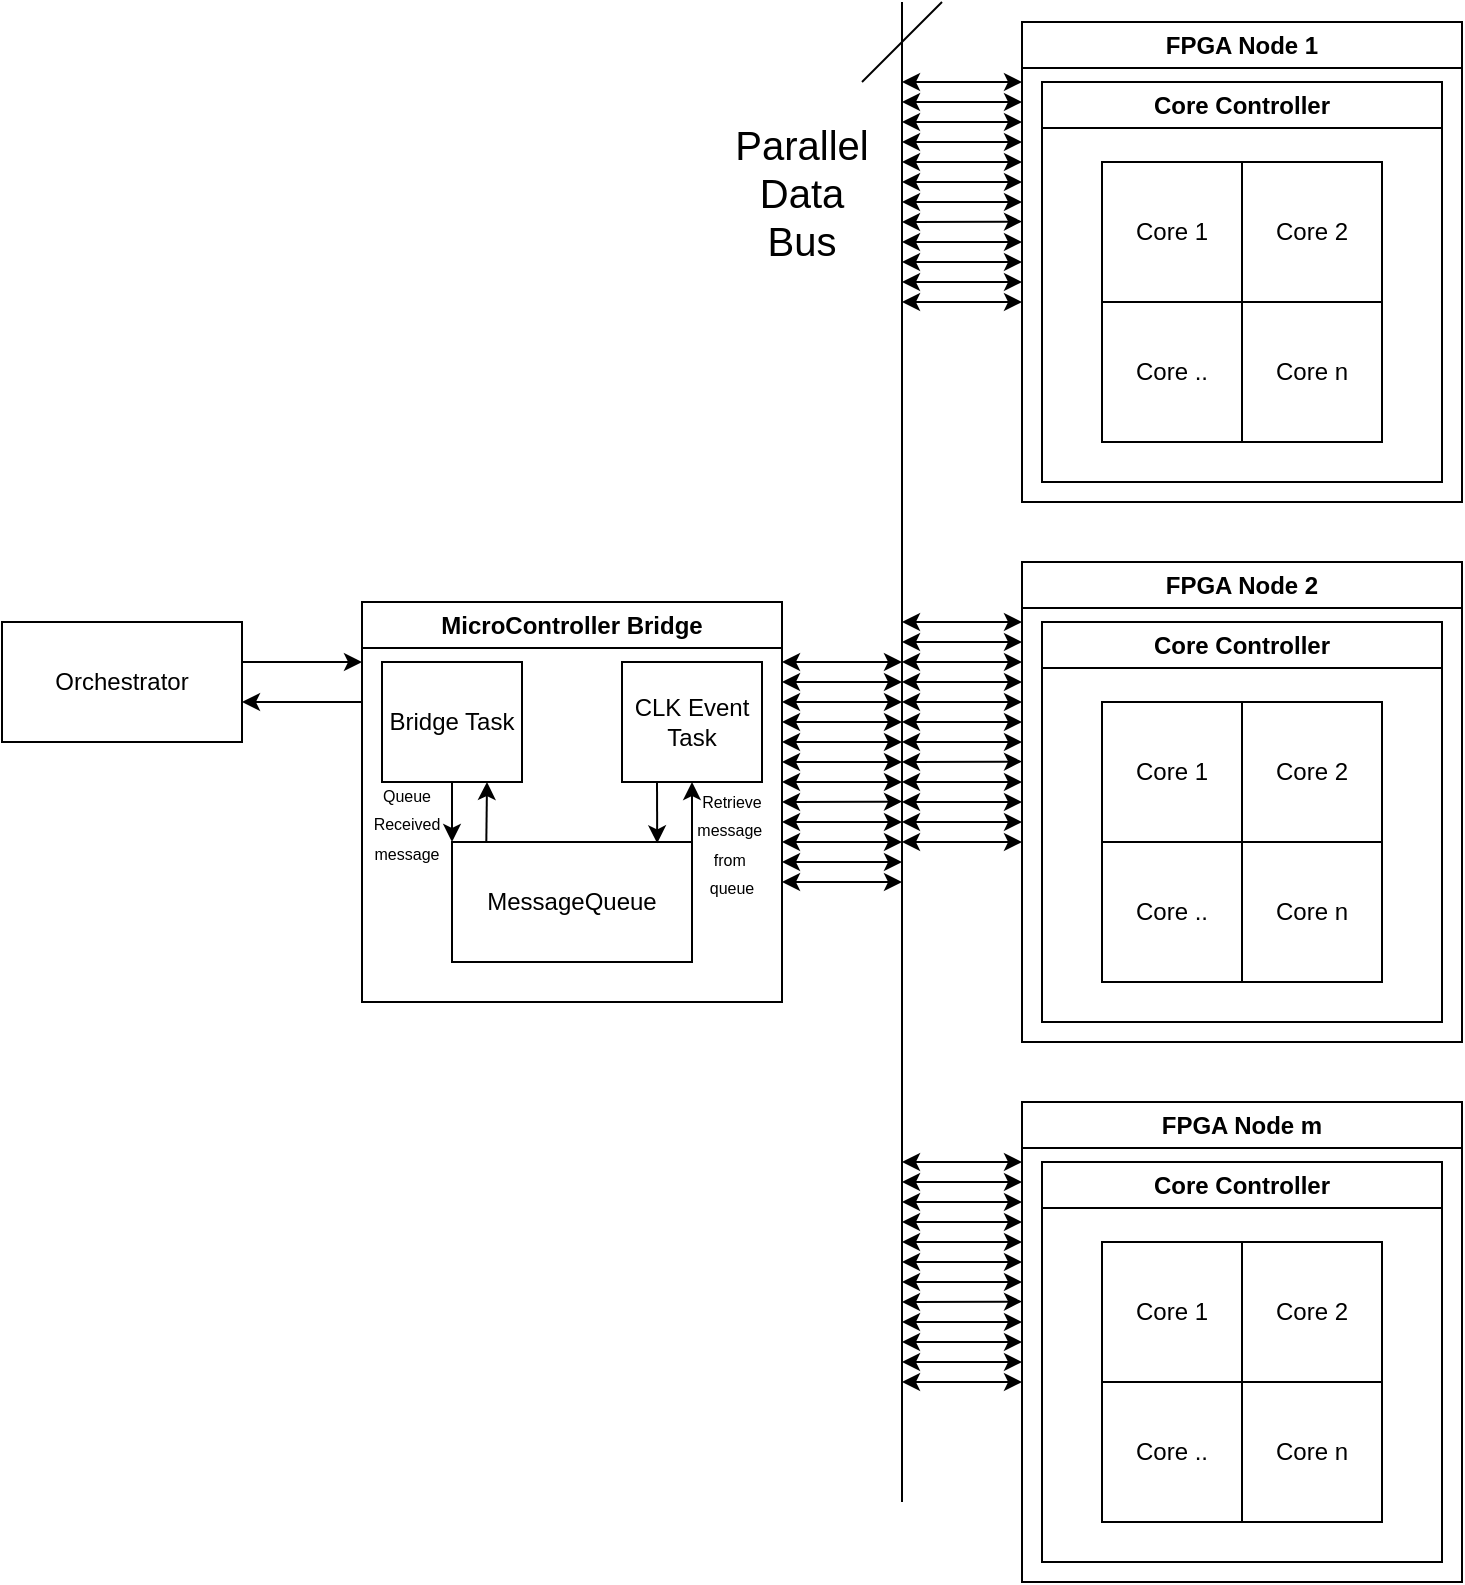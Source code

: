 <mxfile version="22.0.8" type="github">
  <diagram name="Page-1" id="uKjtFc9M2Uwl9UPxMeZr">
    <mxGraphModel dx="420" dy="262" grid="1" gridSize="10" guides="1" tooltips="1" connect="1" arrows="1" fold="1" page="1" pageScale="1" pageWidth="850" pageHeight="1100" math="0" shadow="0">
      <root>
        <mxCell id="0" />
        <mxCell id="1" parent="0" />
        <mxCell id="V9A5m8MpLYF5WDy2gn7o-1" value="MicroController Bridge" style="swimlane;whiteSpace=wrap;html=1;" parent="1" vertex="1">
          <mxGeometry x="250" y="310" width="210" height="200" as="geometry" />
        </mxCell>
        <mxCell id="V9A5m8MpLYF5WDy2gn7o-83" value="Bridge Task" style="rounded=0;whiteSpace=wrap;html=1;" parent="V9A5m8MpLYF5WDy2gn7o-1" vertex="1">
          <mxGeometry x="10" y="30" width="70" height="60" as="geometry" />
        </mxCell>
        <mxCell id="V9A5m8MpLYF5WDy2gn7o-84" value="CLK Event Task" style="rounded=0;whiteSpace=wrap;html=1;" parent="V9A5m8MpLYF5WDy2gn7o-1" vertex="1">
          <mxGeometry x="130" y="30" width="70" height="60" as="geometry" />
        </mxCell>
        <mxCell id="O0PuOpKHKlJurByZHvD9-2" value="MessageQueue" style="rounded=0;whiteSpace=wrap;html=1;" vertex="1" parent="V9A5m8MpLYF5WDy2gn7o-1">
          <mxGeometry x="45" y="120" width="120" height="60" as="geometry" />
        </mxCell>
        <mxCell id="O0PuOpKHKlJurByZHvD9-3" value="" style="endArrow=classic;html=1;rounded=0;exitX=0.5;exitY=1;exitDx=0;exitDy=0;entryX=0;entryY=0;entryDx=0;entryDy=0;" edge="1" parent="V9A5m8MpLYF5WDy2gn7o-1" source="V9A5m8MpLYF5WDy2gn7o-83" target="O0PuOpKHKlJurByZHvD9-2">
          <mxGeometry width="50" height="50" relative="1" as="geometry">
            <mxPoint x="80" y="140" as="sourcePoint" />
            <mxPoint x="130" y="90" as="targetPoint" />
          </mxGeometry>
        </mxCell>
        <mxCell id="O0PuOpKHKlJurByZHvD9-4" value="" style="endArrow=classic;html=1;rounded=0;entryX=0.5;entryY=1;entryDx=0;entryDy=0;exitX=1;exitY=0;exitDx=0;exitDy=0;" edge="1" parent="V9A5m8MpLYF5WDy2gn7o-1" source="O0PuOpKHKlJurByZHvD9-2" target="V9A5m8MpLYF5WDy2gn7o-84">
          <mxGeometry width="50" height="50" relative="1" as="geometry">
            <mxPoint x="140" y="140" as="sourcePoint" />
            <mxPoint x="190" y="90" as="targetPoint" />
          </mxGeometry>
        </mxCell>
        <mxCell id="O0PuOpKHKlJurByZHvD9-5" value="&lt;font style=&quot;font-size: 8px;&quot;&gt;Queue Received message&lt;br&gt;&lt;/font&gt;" style="text;html=1;strokeColor=none;fillColor=none;align=center;verticalAlign=middle;whiteSpace=wrap;rounded=0;" vertex="1" parent="V9A5m8MpLYF5WDy2gn7o-1">
          <mxGeometry y="100" width="45" height="20" as="geometry" />
        </mxCell>
        <mxCell id="O0PuOpKHKlJurByZHvD9-7" value="&lt;div&gt;&lt;font style=&quot;font-size: 8px;&quot;&gt;Retrieve message&amp;nbsp;&lt;/font&gt;&lt;/div&gt;&lt;div&gt;&lt;font style=&quot;font-size: 8px;&quot;&gt;from&amp;nbsp;&lt;/font&gt;&lt;/div&gt;&lt;div&gt;&lt;font style=&quot;font-size: 8px;&quot;&gt;queue&lt;/font&gt;&lt;/div&gt;" style="text;html=1;strokeColor=none;fillColor=none;align=center;verticalAlign=middle;whiteSpace=wrap;rounded=0;" vertex="1" parent="V9A5m8MpLYF5WDy2gn7o-1">
          <mxGeometry x="170" y="110" width="30" height="20" as="geometry" />
        </mxCell>
        <mxCell id="O0PuOpKHKlJurByZHvD9-18" value="" style="endArrow=classic;html=1;rounded=0;entryX=0.855;entryY=0.011;entryDx=0;entryDy=0;exitX=0.25;exitY=1;exitDx=0;exitDy=0;entryPerimeter=0;" edge="1" parent="V9A5m8MpLYF5WDy2gn7o-1" source="V9A5m8MpLYF5WDy2gn7o-84" target="O0PuOpKHKlJurByZHvD9-2">
          <mxGeometry width="50" height="50" relative="1" as="geometry">
            <mxPoint x="100" y="90" as="sourcePoint" />
            <mxPoint x="150" y="40" as="targetPoint" />
          </mxGeometry>
        </mxCell>
        <mxCell id="O0PuOpKHKlJurByZHvD9-19" value="" style="endArrow=classic;html=1;rounded=0;entryX=0.75;entryY=1;entryDx=0;entryDy=0;exitX=0.143;exitY=-0.004;exitDx=0;exitDy=0;exitPerimeter=0;" edge="1" parent="V9A5m8MpLYF5WDy2gn7o-1" source="O0PuOpKHKlJurByZHvD9-2" target="V9A5m8MpLYF5WDy2gn7o-83">
          <mxGeometry width="50" height="50" relative="1" as="geometry">
            <mxPoint x="50" y="150" as="sourcePoint" />
            <mxPoint x="100" y="100" as="targetPoint" />
          </mxGeometry>
        </mxCell>
        <mxCell id="V9A5m8MpLYF5WDy2gn7o-2" value="FPGA Node 1" style="swimlane;whiteSpace=wrap;html=1;" parent="1" vertex="1">
          <mxGeometry x="580" y="20" width="220" height="240" as="geometry" />
        </mxCell>
        <mxCell id="V9A5m8MpLYF5WDy2gn7o-7" value="Core Controller" style="swimlane;whiteSpace=wrap;html=1;" parent="V9A5m8MpLYF5WDy2gn7o-2" vertex="1">
          <mxGeometry x="10" y="30" width="200" height="200" as="geometry" />
        </mxCell>
        <mxCell id="V9A5m8MpLYF5WDy2gn7o-10" value="Core 1" style="rounded=0;whiteSpace=wrap;html=1;" parent="V9A5m8MpLYF5WDy2gn7o-7" vertex="1">
          <mxGeometry x="30" y="40" width="70" height="70" as="geometry" />
        </mxCell>
        <mxCell id="V9A5m8MpLYF5WDy2gn7o-11" value="Core 2" style="rounded=0;whiteSpace=wrap;html=1;" parent="V9A5m8MpLYF5WDy2gn7o-7" vertex="1">
          <mxGeometry x="100" y="40" width="70" height="70" as="geometry" />
        </mxCell>
        <mxCell id="V9A5m8MpLYF5WDy2gn7o-12" value="Core .." style="rounded=0;whiteSpace=wrap;html=1;" parent="V9A5m8MpLYF5WDy2gn7o-7" vertex="1">
          <mxGeometry x="30" y="110" width="70" height="70" as="geometry" />
        </mxCell>
        <mxCell id="V9A5m8MpLYF5WDy2gn7o-13" value="Core n" style="rounded=0;whiteSpace=wrap;html=1;" parent="V9A5m8MpLYF5WDy2gn7o-7" vertex="1">
          <mxGeometry x="100" y="110" width="70" height="70" as="geometry" />
        </mxCell>
        <mxCell id="V9A5m8MpLYF5WDy2gn7o-3" value="Orchestrator" style="rounded=0;whiteSpace=wrap;html=1;" parent="1" vertex="1">
          <mxGeometry x="70" y="320" width="120" height="60" as="geometry" />
        </mxCell>
        <mxCell id="V9A5m8MpLYF5WDy2gn7o-14" value="FPGA Node 2" style="swimlane;whiteSpace=wrap;html=1;" parent="1" vertex="1">
          <mxGeometry x="580" y="290" width="220" height="240" as="geometry" />
        </mxCell>
        <mxCell id="V9A5m8MpLYF5WDy2gn7o-15" value="Core Controller" style="swimlane;whiteSpace=wrap;html=1;" parent="V9A5m8MpLYF5WDy2gn7o-14" vertex="1">
          <mxGeometry x="10" y="30" width="200" height="200" as="geometry" />
        </mxCell>
        <mxCell id="V9A5m8MpLYF5WDy2gn7o-16" value="Core 1" style="rounded=0;whiteSpace=wrap;html=1;" parent="V9A5m8MpLYF5WDy2gn7o-15" vertex="1">
          <mxGeometry x="30" y="40" width="70" height="70" as="geometry" />
        </mxCell>
        <mxCell id="V9A5m8MpLYF5WDy2gn7o-17" value="Core 2" style="rounded=0;whiteSpace=wrap;html=1;" parent="V9A5m8MpLYF5WDy2gn7o-15" vertex="1">
          <mxGeometry x="100" y="40" width="70" height="70" as="geometry" />
        </mxCell>
        <mxCell id="V9A5m8MpLYF5WDy2gn7o-18" value="Core .." style="rounded=0;whiteSpace=wrap;html=1;" parent="V9A5m8MpLYF5WDy2gn7o-15" vertex="1">
          <mxGeometry x="30" y="110" width="70" height="70" as="geometry" />
        </mxCell>
        <mxCell id="V9A5m8MpLYF5WDy2gn7o-19" value="Core n" style="rounded=0;whiteSpace=wrap;html=1;" parent="V9A5m8MpLYF5WDy2gn7o-15" vertex="1">
          <mxGeometry x="100" y="110" width="70" height="70" as="geometry" />
        </mxCell>
        <mxCell id="V9A5m8MpLYF5WDy2gn7o-20" value="FPGA Node m" style="swimlane;whiteSpace=wrap;html=1;" parent="1" vertex="1">
          <mxGeometry x="580" y="560" width="220" height="240" as="geometry" />
        </mxCell>
        <mxCell id="V9A5m8MpLYF5WDy2gn7o-21" value="Core Controller" style="swimlane;whiteSpace=wrap;html=1;" parent="V9A5m8MpLYF5WDy2gn7o-20" vertex="1">
          <mxGeometry x="10" y="30" width="200" height="200" as="geometry" />
        </mxCell>
        <mxCell id="V9A5m8MpLYF5WDy2gn7o-22" value="Core 1" style="rounded=0;whiteSpace=wrap;html=1;" parent="V9A5m8MpLYF5WDy2gn7o-21" vertex="1">
          <mxGeometry x="30" y="40" width="70" height="70" as="geometry" />
        </mxCell>
        <mxCell id="V9A5m8MpLYF5WDy2gn7o-23" value="Core 2" style="rounded=0;whiteSpace=wrap;html=1;" parent="V9A5m8MpLYF5WDy2gn7o-21" vertex="1">
          <mxGeometry x="100" y="40" width="70" height="70" as="geometry" />
        </mxCell>
        <mxCell id="V9A5m8MpLYF5WDy2gn7o-24" value="Core .." style="rounded=0;whiteSpace=wrap;html=1;" parent="V9A5m8MpLYF5WDy2gn7o-21" vertex="1">
          <mxGeometry x="30" y="110" width="70" height="70" as="geometry" />
        </mxCell>
        <mxCell id="V9A5m8MpLYF5WDy2gn7o-25" value="Core n" style="rounded=0;whiteSpace=wrap;html=1;" parent="V9A5m8MpLYF5WDy2gn7o-21" vertex="1">
          <mxGeometry x="100" y="110" width="70" height="70" as="geometry" />
        </mxCell>
        <mxCell id="V9A5m8MpLYF5WDy2gn7o-26" value="" style="endArrow=classic;html=1;rounded=0;" parent="1" edge="1">
          <mxGeometry width="50" height="50" relative="1" as="geometry">
            <mxPoint x="190" y="340" as="sourcePoint" />
            <mxPoint x="250" y="340" as="targetPoint" />
          </mxGeometry>
        </mxCell>
        <mxCell id="V9A5m8MpLYF5WDy2gn7o-27" value="" style="endArrow=classic;html=1;rounded=0;exitX=0;exitY=0.25;exitDx=0;exitDy=0;" parent="1" source="V9A5m8MpLYF5WDy2gn7o-1" edge="1">
          <mxGeometry width="50" height="50" relative="1" as="geometry">
            <mxPoint x="270" y="360" as="sourcePoint" />
            <mxPoint x="190" y="360" as="targetPoint" />
          </mxGeometry>
        </mxCell>
        <mxCell id="V9A5m8MpLYF5WDy2gn7o-28" value="" style="endArrow=none;html=1;rounded=0;" parent="1" edge="1">
          <mxGeometry width="50" height="50" relative="1" as="geometry">
            <mxPoint x="520" y="760" as="sourcePoint" />
            <mxPoint x="520" y="10" as="targetPoint" />
          </mxGeometry>
        </mxCell>
        <mxCell id="V9A5m8MpLYF5WDy2gn7o-29" value="" style="endArrow=none;html=1;rounded=0;" parent="1" edge="1">
          <mxGeometry width="50" height="50" relative="1" as="geometry">
            <mxPoint x="500" y="50" as="sourcePoint" />
            <mxPoint x="540" y="10" as="targetPoint" />
          </mxGeometry>
        </mxCell>
        <mxCell id="V9A5m8MpLYF5WDy2gn7o-30" value="&lt;font style=&quot;font-size: 20px;&quot;&gt;Parallel Data Bus&lt;br&gt;&lt;/font&gt;" style="text;html=1;strokeColor=none;fillColor=none;align=center;verticalAlign=middle;whiteSpace=wrap;rounded=0;" parent="1" vertex="1">
          <mxGeometry x="440" y="90" width="60" height="30" as="geometry" />
        </mxCell>
        <mxCell id="V9A5m8MpLYF5WDy2gn7o-35" value="" style="endArrow=classic;startArrow=classic;html=1;rounded=0;" parent="1" edge="1">
          <mxGeometry width="50" height="50" relative="1" as="geometry">
            <mxPoint x="520" y="340" as="sourcePoint" />
            <mxPoint x="460" y="340" as="targetPoint" />
          </mxGeometry>
        </mxCell>
        <mxCell id="V9A5m8MpLYF5WDy2gn7o-36" value="" style="endArrow=classic;startArrow=classic;html=1;rounded=0;" parent="1" edge="1">
          <mxGeometry width="50" height="50" relative="1" as="geometry">
            <mxPoint x="520" y="350" as="sourcePoint" />
            <mxPoint x="460" y="350" as="targetPoint" />
          </mxGeometry>
        </mxCell>
        <mxCell id="V9A5m8MpLYF5WDy2gn7o-37" value="" style="endArrow=classic;startArrow=classic;html=1;rounded=0;entryX=1;entryY=0.25;entryDx=0;entryDy=0;" parent="1" edge="1" target="V9A5m8MpLYF5WDy2gn7o-1">
          <mxGeometry width="50" height="50" relative="1" as="geometry">
            <mxPoint x="520" y="360" as="sourcePoint" />
            <mxPoint x="480" y="360" as="targetPoint" />
          </mxGeometry>
        </mxCell>
        <mxCell id="V9A5m8MpLYF5WDy2gn7o-38" value="" style="endArrow=classic;startArrow=classic;html=1;rounded=0;" parent="1" edge="1">
          <mxGeometry width="50" height="50" relative="1" as="geometry">
            <mxPoint x="520" y="370" as="sourcePoint" />
            <mxPoint x="460" y="370" as="targetPoint" />
          </mxGeometry>
        </mxCell>
        <mxCell id="V9A5m8MpLYF5WDy2gn7o-39" value="" style="endArrow=classic;startArrow=classic;html=1;rounded=0;" parent="1" edge="1">
          <mxGeometry width="50" height="50" relative="1" as="geometry">
            <mxPoint x="520" y="380" as="sourcePoint" />
            <mxPoint x="460" y="380" as="targetPoint" />
          </mxGeometry>
        </mxCell>
        <mxCell id="V9A5m8MpLYF5WDy2gn7o-40" value="" style="endArrow=classic;startArrow=classic;html=1;rounded=0;" parent="1" edge="1">
          <mxGeometry width="50" height="50" relative="1" as="geometry">
            <mxPoint x="520" y="390" as="sourcePoint" />
            <mxPoint x="460" y="390" as="targetPoint" />
          </mxGeometry>
        </mxCell>
        <mxCell id="V9A5m8MpLYF5WDy2gn7o-41" value="" style="endArrow=classic;startArrow=classic;html=1;rounded=0;" parent="1" edge="1">
          <mxGeometry width="50" height="50" relative="1" as="geometry">
            <mxPoint x="520" y="400" as="sourcePoint" />
            <mxPoint x="460" y="400" as="targetPoint" />
          </mxGeometry>
        </mxCell>
        <mxCell id="V9A5m8MpLYF5WDy2gn7o-42" value="" style="endArrow=classic;startArrow=classic;html=1;rounded=0;entryX=1;entryY=0.5;entryDx=0;entryDy=0;" parent="1" edge="1" target="V9A5m8MpLYF5WDy2gn7o-1">
          <mxGeometry width="50" height="50" relative="1" as="geometry">
            <mxPoint x="520" y="409.8" as="sourcePoint" />
            <mxPoint x="480" y="409.8" as="targetPoint" />
          </mxGeometry>
        </mxCell>
        <mxCell id="V9A5m8MpLYF5WDy2gn7o-43" value="" style="endArrow=classic;startArrow=classic;html=1;rounded=0;" parent="1" edge="1">
          <mxGeometry width="50" height="50" relative="1" as="geometry">
            <mxPoint x="520" y="420" as="sourcePoint" />
            <mxPoint x="460" y="420" as="targetPoint" />
          </mxGeometry>
        </mxCell>
        <mxCell id="V9A5m8MpLYF5WDy2gn7o-44" value="" style="endArrow=classic;startArrow=classic;html=1;rounded=0;" parent="1" edge="1">
          <mxGeometry width="50" height="50" relative="1" as="geometry">
            <mxPoint x="520" y="430" as="sourcePoint" />
            <mxPoint x="460" y="430" as="targetPoint" />
          </mxGeometry>
        </mxCell>
        <mxCell id="V9A5m8MpLYF5WDy2gn7o-45" value="" style="endArrow=classic;startArrow=classic;html=1;rounded=0;" parent="1" edge="1">
          <mxGeometry width="50" height="50" relative="1" as="geometry">
            <mxPoint x="520" y="440" as="sourcePoint" />
            <mxPoint x="460" y="440" as="targetPoint" />
          </mxGeometry>
        </mxCell>
        <mxCell id="V9A5m8MpLYF5WDy2gn7o-46" value="" style="endArrow=classic;startArrow=classic;html=1;rounded=0;" parent="1" edge="1">
          <mxGeometry width="50" height="50" relative="1" as="geometry">
            <mxPoint x="520" y="450" as="sourcePoint" />
            <mxPoint x="460" y="450" as="targetPoint" />
          </mxGeometry>
        </mxCell>
        <mxCell id="V9A5m8MpLYF5WDy2gn7o-47" value="" style="endArrow=classic;startArrow=classic;html=1;rounded=0;" parent="1" edge="1">
          <mxGeometry width="50" height="50" relative="1" as="geometry">
            <mxPoint x="580" y="50" as="sourcePoint" />
            <mxPoint x="520" y="50" as="targetPoint" />
          </mxGeometry>
        </mxCell>
        <mxCell id="V9A5m8MpLYF5WDy2gn7o-48" value="" style="endArrow=classic;startArrow=classic;html=1;rounded=0;" parent="1" edge="1">
          <mxGeometry width="50" height="50" relative="1" as="geometry">
            <mxPoint x="580" y="60" as="sourcePoint" />
            <mxPoint x="520" y="60" as="targetPoint" />
          </mxGeometry>
        </mxCell>
        <mxCell id="V9A5m8MpLYF5WDy2gn7o-49" value="" style="endArrow=classic;startArrow=classic;html=1;rounded=0;" parent="1" edge="1">
          <mxGeometry width="50" height="50" relative="1" as="geometry">
            <mxPoint x="580" y="70" as="sourcePoint" />
            <mxPoint x="520" y="70" as="targetPoint" />
          </mxGeometry>
        </mxCell>
        <mxCell id="V9A5m8MpLYF5WDy2gn7o-50" value="" style="endArrow=classic;startArrow=classic;html=1;rounded=0;" parent="1" edge="1">
          <mxGeometry width="50" height="50" relative="1" as="geometry">
            <mxPoint x="580" y="80" as="sourcePoint" />
            <mxPoint x="520" y="80" as="targetPoint" />
          </mxGeometry>
        </mxCell>
        <mxCell id="V9A5m8MpLYF5WDy2gn7o-51" value="" style="endArrow=classic;startArrow=classic;html=1;rounded=0;" parent="1" edge="1">
          <mxGeometry width="50" height="50" relative="1" as="geometry">
            <mxPoint x="580" y="90" as="sourcePoint" />
            <mxPoint x="520" y="90" as="targetPoint" />
          </mxGeometry>
        </mxCell>
        <mxCell id="V9A5m8MpLYF5WDy2gn7o-52" value="" style="endArrow=classic;startArrow=classic;html=1;rounded=0;" parent="1" edge="1">
          <mxGeometry width="50" height="50" relative="1" as="geometry">
            <mxPoint x="580" y="100" as="sourcePoint" />
            <mxPoint x="520" y="100" as="targetPoint" />
          </mxGeometry>
        </mxCell>
        <mxCell id="V9A5m8MpLYF5WDy2gn7o-53" value="" style="endArrow=classic;startArrow=classic;html=1;rounded=0;" parent="1" edge="1">
          <mxGeometry width="50" height="50" relative="1" as="geometry">
            <mxPoint x="580" y="110" as="sourcePoint" />
            <mxPoint x="520" y="110" as="targetPoint" />
          </mxGeometry>
        </mxCell>
        <mxCell id="V9A5m8MpLYF5WDy2gn7o-54" value="" style="endArrow=classic;startArrow=classic;html=1;rounded=0;" parent="1" edge="1">
          <mxGeometry width="50" height="50" relative="1" as="geometry">
            <mxPoint x="580" y="119.8" as="sourcePoint" />
            <mxPoint x="520" y="120" as="targetPoint" />
          </mxGeometry>
        </mxCell>
        <mxCell id="V9A5m8MpLYF5WDy2gn7o-55" value="" style="endArrow=classic;startArrow=classic;html=1;rounded=0;" parent="1" edge="1">
          <mxGeometry width="50" height="50" relative="1" as="geometry">
            <mxPoint x="580" y="130" as="sourcePoint" />
            <mxPoint x="520" y="130" as="targetPoint" />
          </mxGeometry>
        </mxCell>
        <mxCell id="V9A5m8MpLYF5WDy2gn7o-56" value="" style="endArrow=classic;startArrow=classic;html=1;rounded=0;" parent="1" edge="1">
          <mxGeometry width="50" height="50" relative="1" as="geometry">
            <mxPoint x="580" y="140" as="sourcePoint" />
            <mxPoint x="520" y="140" as="targetPoint" />
          </mxGeometry>
        </mxCell>
        <mxCell id="V9A5m8MpLYF5WDy2gn7o-57" value="" style="endArrow=classic;startArrow=classic;html=1;rounded=0;" parent="1" edge="1">
          <mxGeometry width="50" height="50" relative="1" as="geometry">
            <mxPoint x="580" y="150" as="sourcePoint" />
            <mxPoint x="520" y="150" as="targetPoint" />
          </mxGeometry>
        </mxCell>
        <mxCell id="V9A5m8MpLYF5WDy2gn7o-58" value="" style="endArrow=classic;startArrow=classic;html=1;rounded=0;" parent="1" edge="1">
          <mxGeometry width="50" height="50" relative="1" as="geometry">
            <mxPoint x="580" y="160" as="sourcePoint" />
            <mxPoint x="520" y="160" as="targetPoint" />
          </mxGeometry>
        </mxCell>
        <mxCell id="V9A5m8MpLYF5WDy2gn7o-59" value="" style="endArrow=classic;startArrow=classic;html=1;rounded=0;" parent="1" edge="1">
          <mxGeometry width="50" height="50" relative="1" as="geometry">
            <mxPoint x="580" y="320" as="sourcePoint" />
            <mxPoint x="520" y="320" as="targetPoint" />
          </mxGeometry>
        </mxCell>
        <mxCell id="V9A5m8MpLYF5WDy2gn7o-60" value="" style="endArrow=classic;startArrow=classic;html=1;rounded=0;" parent="1" edge="1">
          <mxGeometry width="50" height="50" relative="1" as="geometry">
            <mxPoint x="580" y="330" as="sourcePoint" />
            <mxPoint x="520" y="330" as="targetPoint" />
          </mxGeometry>
        </mxCell>
        <mxCell id="V9A5m8MpLYF5WDy2gn7o-61" value="" style="endArrow=classic;startArrow=classic;html=1;rounded=0;" parent="1" edge="1">
          <mxGeometry width="50" height="50" relative="1" as="geometry">
            <mxPoint x="580" y="340" as="sourcePoint" />
            <mxPoint x="520" y="340" as="targetPoint" />
          </mxGeometry>
        </mxCell>
        <mxCell id="V9A5m8MpLYF5WDy2gn7o-62" value="" style="endArrow=classic;startArrow=classic;html=1;rounded=0;" parent="1" edge="1">
          <mxGeometry width="50" height="50" relative="1" as="geometry">
            <mxPoint x="580" y="350" as="sourcePoint" />
            <mxPoint x="520" y="350" as="targetPoint" />
          </mxGeometry>
        </mxCell>
        <mxCell id="V9A5m8MpLYF5WDy2gn7o-63" value="" style="endArrow=classic;startArrow=classic;html=1;rounded=0;" parent="1" edge="1">
          <mxGeometry width="50" height="50" relative="1" as="geometry">
            <mxPoint x="580" y="360" as="sourcePoint" />
            <mxPoint x="520" y="360" as="targetPoint" />
          </mxGeometry>
        </mxCell>
        <mxCell id="V9A5m8MpLYF5WDy2gn7o-64" value="" style="endArrow=classic;startArrow=classic;html=1;rounded=0;" parent="1" edge="1">
          <mxGeometry width="50" height="50" relative="1" as="geometry">
            <mxPoint x="580" y="370" as="sourcePoint" />
            <mxPoint x="520" y="370" as="targetPoint" />
          </mxGeometry>
        </mxCell>
        <mxCell id="V9A5m8MpLYF5WDy2gn7o-65" value="" style="endArrow=classic;startArrow=classic;html=1;rounded=0;" parent="1" edge="1">
          <mxGeometry width="50" height="50" relative="1" as="geometry">
            <mxPoint x="580" y="380" as="sourcePoint" />
            <mxPoint x="520" y="380" as="targetPoint" />
          </mxGeometry>
        </mxCell>
        <mxCell id="V9A5m8MpLYF5WDy2gn7o-66" value="" style="endArrow=classic;startArrow=classic;html=1;rounded=0;" parent="1" edge="1">
          <mxGeometry width="50" height="50" relative="1" as="geometry">
            <mxPoint x="580" y="389.8" as="sourcePoint" />
            <mxPoint x="520" y="390" as="targetPoint" />
          </mxGeometry>
        </mxCell>
        <mxCell id="V9A5m8MpLYF5WDy2gn7o-67" value="" style="endArrow=classic;startArrow=classic;html=1;rounded=0;" parent="1" edge="1">
          <mxGeometry width="50" height="50" relative="1" as="geometry">
            <mxPoint x="580" y="400" as="sourcePoint" />
            <mxPoint x="520" y="400" as="targetPoint" />
          </mxGeometry>
        </mxCell>
        <mxCell id="V9A5m8MpLYF5WDy2gn7o-68" value="" style="endArrow=classic;startArrow=classic;html=1;rounded=0;" parent="1" edge="1">
          <mxGeometry width="50" height="50" relative="1" as="geometry">
            <mxPoint x="580" y="410" as="sourcePoint" />
            <mxPoint x="520" y="410" as="targetPoint" />
          </mxGeometry>
        </mxCell>
        <mxCell id="V9A5m8MpLYF5WDy2gn7o-69" value="" style="endArrow=classic;startArrow=classic;html=1;rounded=0;" parent="1" edge="1">
          <mxGeometry width="50" height="50" relative="1" as="geometry">
            <mxPoint x="580" y="420" as="sourcePoint" />
            <mxPoint x="520" y="420" as="targetPoint" />
          </mxGeometry>
        </mxCell>
        <mxCell id="V9A5m8MpLYF5WDy2gn7o-70" value="" style="endArrow=classic;startArrow=classic;html=1;rounded=0;" parent="1" edge="1">
          <mxGeometry width="50" height="50" relative="1" as="geometry">
            <mxPoint x="580" y="430" as="sourcePoint" />
            <mxPoint x="520" y="430" as="targetPoint" />
          </mxGeometry>
        </mxCell>
        <mxCell id="V9A5m8MpLYF5WDy2gn7o-71" value="" style="endArrow=classic;startArrow=classic;html=1;rounded=0;" parent="1" edge="1">
          <mxGeometry width="50" height="50" relative="1" as="geometry">
            <mxPoint x="580" y="590" as="sourcePoint" />
            <mxPoint x="520" y="590" as="targetPoint" />
          </mxGeometry>
        </mxCell>
        <mxCell id="V9A5m8MpLYF5WDy2gn7o-72" value="" style="endArrow=classic;startArrow=classic;html=1;rounded=0;" parent="1" edge="1">
          <mxGeometry width="50" height="50" relative="1" as="geometry">
            <mxPoint x="580" y="600" as="sourcePoint" />
            <mxPoint x="520" y="600" as="targetPoint" />
          </mxGeometry>
        </mxCell>
        <mxCell id="V9A5m8MpLYF5WDy2gn7o-73" value="" style="endArrow=classic;startArrow=classic;html=1;rounded=0;" parent="1" edge="1">
          <mxGeometry width="50" height="50" relative="1" as="geometry">
            <mxPoint x="580" y="610" as="sourcePoint" />
            <mxPoint x="520" y="610" as="targetPoint" />
          </mxGeometry>
        </mxCell>
        <mxCell id="V9A5m8MpLYF5WDy2gn7o-74" value="" style="endArrow=classic;startArrow=classic;html=1;rounded=0;" parent="1" edge="1">
          <mxGeometry width="50" height="50" relative="1" as="geometry">
            <mxPoint x="580" y="620" as="sourcePoint" />
            <mxPoint x="520" y="620" as="targetPoint" />
          </mxGeometry>
        </mxCell>
        <mxCell id="V9A5m8MpLYF5WDy2gn7o-75" value="" style="endArrow=classic;startArrow=classic;html=1;rounded=0;" parent="1" edge="1">
          <mxGeometry width="50" height="50" relative="1" as="geometry">
            <mxPoint x="580" y="630" as="sourcePoint" />
            <mxPoint x="520" y="630" as="targetPoint" />
          </mxGeometry>
        </mxCell>
        <mxCell id="V9A5m8MpLYF5WDy2gn7o-76" value="" style="endArrow=classic;startArrow=classic;html=1;rounded=0;" parent="1" edge="1">
          <mxGeometry width="50" height="50" relative="1" as="geometry">
            <mxPoint x="580" y="640" as="sourcePoint" />
            <mxPoint x="520" y="640" as="targetPoint" />
          </mxGeometry>
        </mxCell>
        <mxCell id="V9A5m8MpLYF5WDy2gn7o-77" value="" style="endArrow=classic;startArrow=classic;html=1;rounded=0;" parent="1" edge="1">
          <mxGeometry width="50" height="50" relative="1" as="geometry">
            <mxPoint x="580" y="650" as="sourcePoint" />
            <mxPoint x="520" y="650" as="targetPoint" />
          </mxGeometry>
        </mxCell>
        <mxCell id="V9A5m8MpLYF5WDy2gn7o-78" value="" style="endArrow=classic;startArrow=classic;html=1;rounded=0;" parent="1" edge="1">
          <mxGeometry width="50" height="50" relative="1" as="geometry">
            <mxPoint x="580" y="659.8" as="sourcePoint" />
            <mxPoint x="520" y="660" as="targetPoint" />
          </mxGeometry>
        </mxCell>
        <mxCell id="V9A5m8MpLYF5WDy2gn7o-79" value="" style="endArrow=classic;startArrow=classic;html=1;rounded=0;" parent="1" edge="1">
          <mxGeometry width="50" height="50" relative="1" as="geometry">
            <mxPoint x="580" y="670" as="sourcePoint" />
            <mxPoint x="520" y="670" as="targetPoint" />
          </mxGeometry>
        </mxCell>
        <mxCell id="V9A5m8MpLYF5WDy2gn7o-80" value="" style="endArrow=classic;startArrow=classic;html=1;rounded=0;" parent="1" edge="1">
          <mxGeometry width="50" height="50" relative="1" as="geometry">
            <mxPoint x="580" y="680" as="sourcePoint" />
            <mxPoint x="520" y="680" as="targetPoint" />
          </mxGeometry>
        </mxCell>
        <mxCell id="V9A5m8MpLYF5WDy2gn7o-81" value="" style="endArrow=classic;startArrow=classic;html=1;rounded=0;" parent="1" edge="1">
          <mxGeometry width="50" height="50" relative="1" as="geometry">
            <mxPoint x="580" y="690" as="sourcePoint" />
            <mxPoint x="520" y="690" as="targetPoint" />
          </mxGeometry>
        </mxCell>
        <mxCell id="V9A5m8MpLYF5WDy2gn7o-82" value="" style="endArrow=classic;startArrow=classic;html=1;rounded=0;" parent="1" edge="1">
          <mxGeometry width="50" height="50" relative="1" as="geometry">
            <mxPoint x="580" y="700" as="sourcePoint" />
            <mxPoint x="520" y="700" as="targetPoint" />
          </mxGeometry>
        </mxCell>
      </root>
    </mxGraphModel>
  </diagram>
</mxfile>

